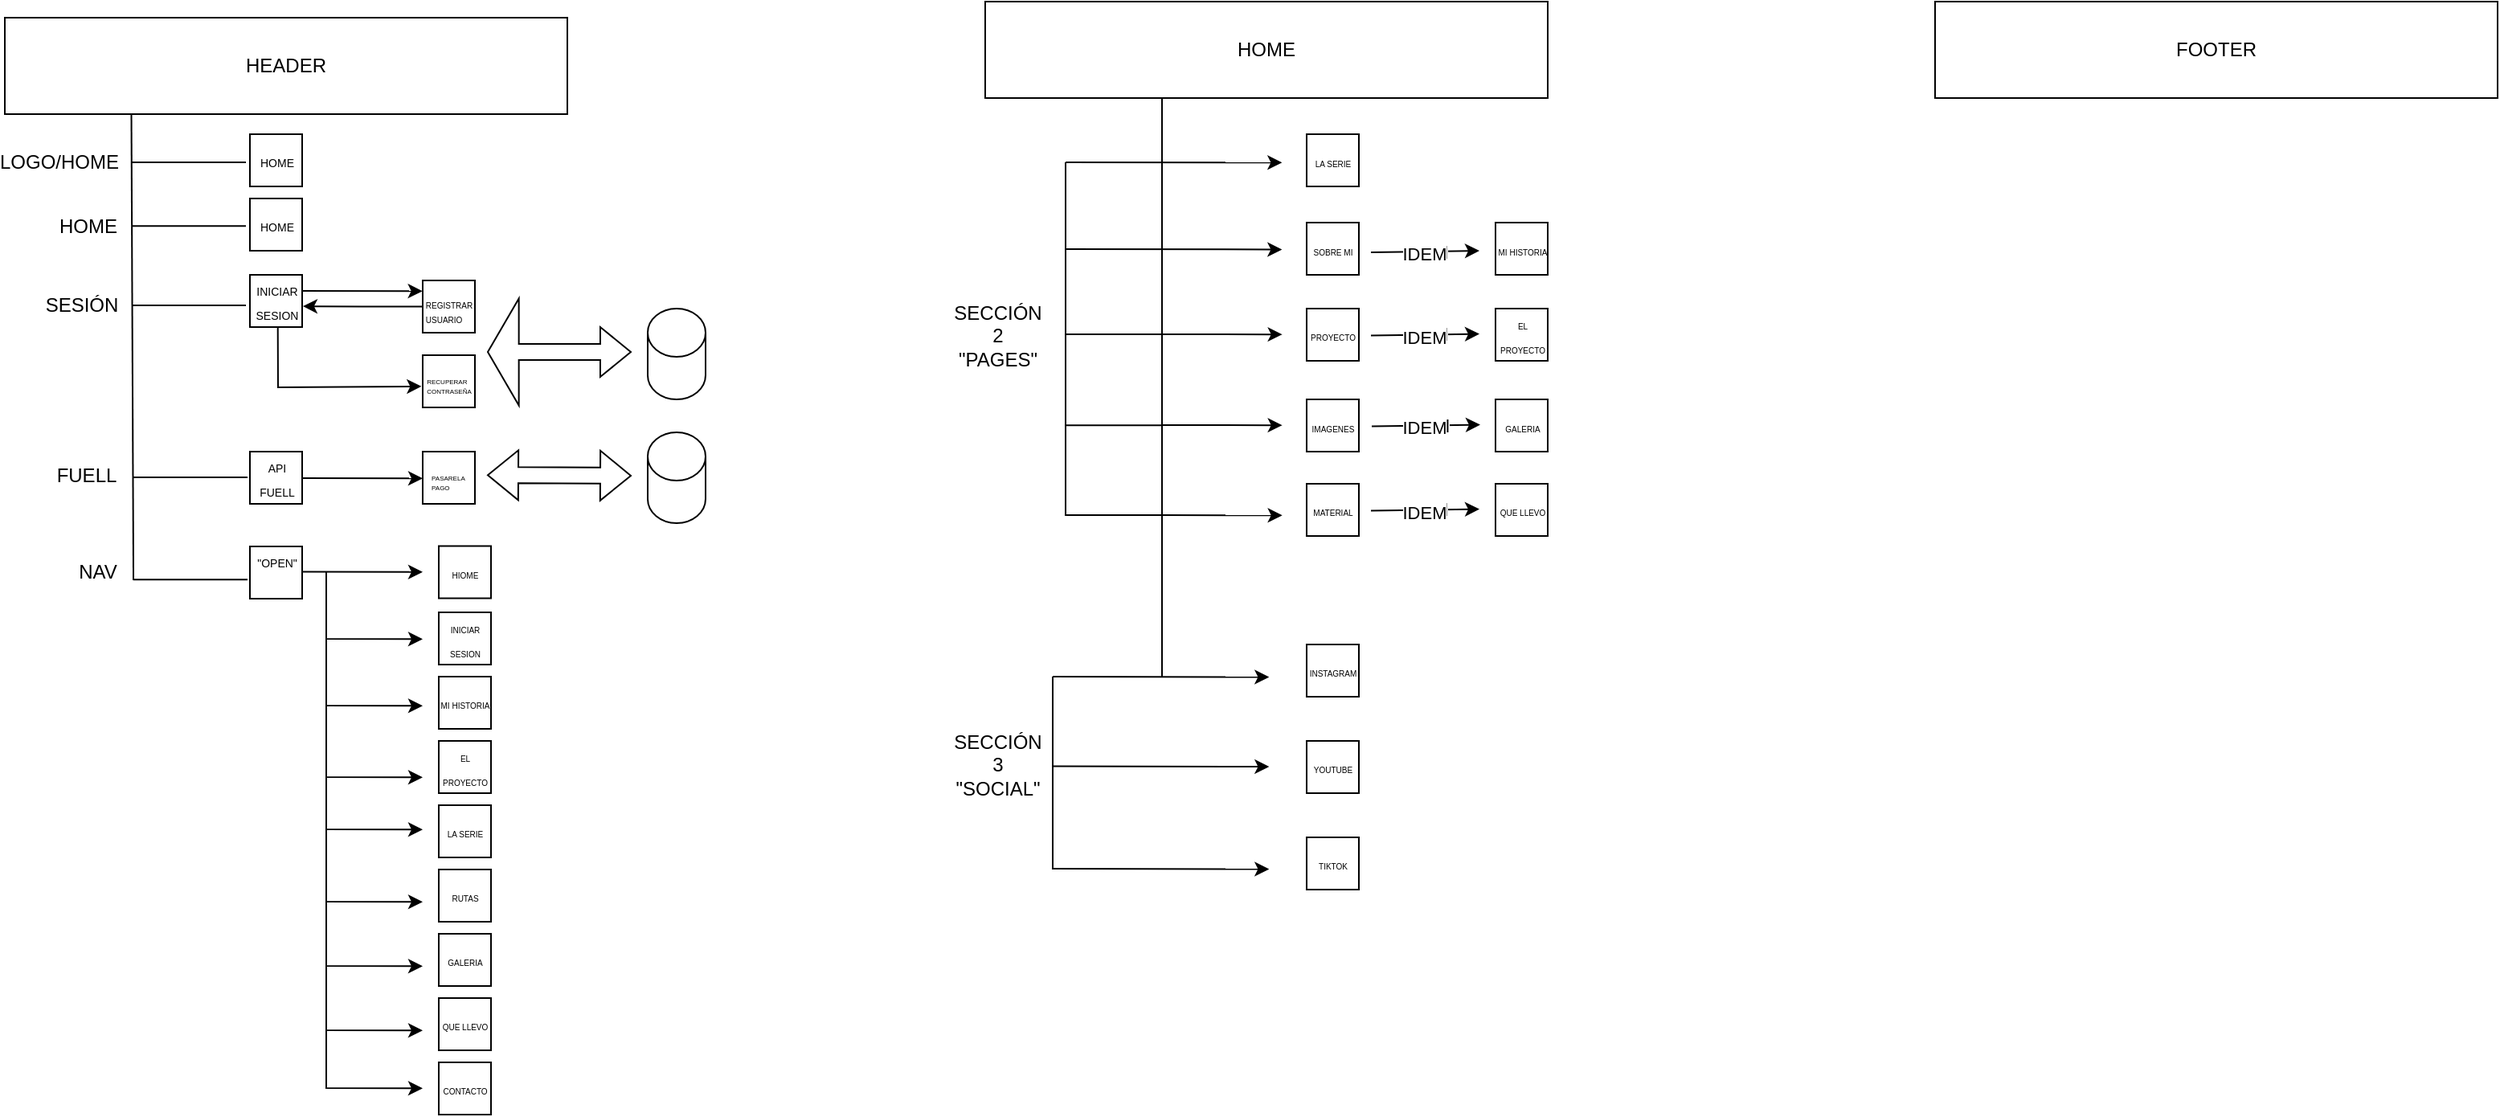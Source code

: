<mxfile version="22.1.3" type="github">
  <diagram name="Página-1" id="Q6UjCD8Ogbrj1XXTGMY5">
    <mxGraphModel dx="1710" dy="1092" grid="1" gridSize="10" guides="1" tooltips="1" connect="1" arrows="1" fold="1" page="1" pageScale="1" pageWidth="827" pageHeight="1169" math="0" shadow="0">
      <root>
        <mxCell id="0" />
        <mxCell id="1" parent="0" />
        <mxCell id="9y2J15ivf_s7y_aRdUUG-2" value="HOME" style="rounded=0;whiteSpace=wrap;html=1;rotation=0;" parent="1" vertex="1">
          <mxGeometry x="650" y="100" width="350" height="60" as="geometry" />
        </mxCell>
        <mxCell id="9y2J15ivf_s7y_aRdUUG-3" value="FOOTER&lt;br&gt;" style="rounded=0;whiteSpace=wrap;html=1;rotation=0;" parent="1" vertex="1">
          <mxGeometry x="1241" y="100" width="350" height="60" as="geometry" />
        </mxCell>
        <mxCell id="9y2J15ivf_s7y_aRdUUG-4" value="HEADER" style="rounded=0;whiteSpace=wrap;html=1;rotation=0;" parent="1" vertex="1">
          <mxGeometry x="40" y="110" width="350" height="60" as="geometry" />
        </mxCell>
        <mxCell id="9y2J15ivf_s7y_aRdUUG-5" value="" style="endArrow=none;html=1;rounded=0;entryX=0.225;entryY=0.982;entryDx=0;entryDy=0;entryPerimeter=0;exitX=0.867;exitY=0.667;exitDx=0;exitDy=0;exitPerimeter=0;" parent="1" edge="1" source="9y2J15ivf_s7y_aRdUUG-7">
          <mxGeometry width="50" height="50" relative="1" as="geometry">
            <mxPoint x="120" y="450" as="sourcePoint" />
            <mxPoint x="118.75" y="169.92" as="targetPoint" />
          </mxGeometry>
        </mxCell>
        <mxCell id="9y2J15ivf_s7y_aRdUUG-6" value="" style="endArrow=none;html=1;rounded=0;" parent="1" edge="1">
          <mxGeometry width="50" height="50" relative="1" as="geometry">
            <mxPoint x="119" y="200" as="sourcePoint" />
            <mxPoint x="190" y="200" as="targetPoint" />
          </mxGeometry>
        </mxCell>
        <mxCell id="9y2J15ivf_s7y_aRdUUG-7" value="NAV" style="text;html=1;strokeColor=none;fillColor=none;align=center;verticalAlign=middle;whiteSpace=wrap;rounded=0;" parent="1" vertex="1">
          <mxGeometry x="68" y="440" width="60" height="30" as="geometry" />
        </mxCell>
        <mxCell id="9y2J15ivf_s7y_aRdUUG-11" value="HOME" style="text;html=1;strokeColor=none;fillColor=none;align=center;verticalAlign=middle;whiteSpace=wrap;rounded=0;" parent="1" vertex="1">
          <mxGeometry x="62" y="225" width="60" height="30" as="geometry" />
        </mxCell>
        <mxCell id="9y2J15ivf_s7y_aRdUUG-13" value="FUELL" style="text;html=1;strokeColor=none;fillColor=none;align=center;verticalAlign=middle;whiteSpace=wrap;rounded=0;" parent="1" vertex="1">
          <mxGeometry x="61" y="380" width="60" height="30" as="geometry" />
        </mxCell>
        <mxCell id="9y2J15ivf_s7y_aRdUUG-14" value="SESIÓN" style="text;html=1;strokeColor=none;fillColor=none;align=center;verticalAlign=middle;whiteSpace=wrap;rounded=0;" parent="1" vertex="1">
          <mxGeometry x="58" y="273.5" width="60" height="30" as="geometry" />
        </mxCell>
        <mxCell id="9y2J15ivf_s7y_aRdUUG-15" value="LOGO/HOME" style="text;html=1;strokeColor=none;fillColor=none;align=center;verticalAlign=middle;whiteSpace=wrap;rounded=0;" parent="1" vertex="1">
          <mxGeometry x="44" y="185" width="60" height="30" as="geometry" />
        </mxCell>
        <mxCell id="9y2J15ivf_s7y_aRdUUG-16" value="&lt;font style=&quot;font-size: 7px;&quot;&gt;HOME&lt;/font&gt;" style="whiteSpace=wrap;html=1;aspect=fixed;align=center;" parent="1" vertex="1">
          <mxGeometry x="192.5" y="182.5" width="32.5" height="32.5" as="geometry" />
        </mxCell>
        <mxCell id="9y2J15ivf_s7y_aRdUUG-17" value="" style="endArrow=none;html=1;rounded=0;" parent="1" edge="1">
          <mxGeometry width="50" height="50" relative="1" as="geometry">
            <mxPoint x="119" y="239.66" as="sourcePoint" />
            <mxPoint x="190" y="239.66" as="targetPoint" />
          </mxGeometry>
        </mxCell>
        <mxCell id="9y2J15ivf_s7y_aRdUUG-18" value="&lt;font style=&quot;font-size: 7px;&quot;&gt;HOME&lt;/font&gt;" style="whiteSpace=wrap;html=1;aspect=fixed;align=center;" parent="1" vertex="1">
          <mxGeometry x="192.5" y="222.5" width="32.5" height="32.5" as="geometry" />
        </mxCell>
        <mxCell id="9y2J15ivf_s7y_aRdUUG-19" value="" style="endArrow=none;html=1;rounded=0;" parent="1" edge="1">
          <mxGeometry width="50" height="50" relative="1" as="geometry">
            <mxPoint x="119" y="289" as="sourcePoint" />
            <mxPoint x="190" y="289" as="targetPoint" />
          </mxGeometry>
        </mxCell>
        <mxCell id="9y2J15ivf_s7y_aRdUUG-20" value="&lt;font style=&quot;font-size: 7px;&quot;&gt;INICIAR&lt;br&gt;SESION&lt;br&gt;&lt;/font&gt;" style="whiteSpace=wrap;html=1;aspect=fixed;align=center;" parent="1" vertex="1">
          <mxGeometry x="192.5" y="270" width="32.5" height="32.5" as="geometry" />
        </mxCell>
        <mxCell id="9y2J15ivf_s7y_aRdUUG-28" value="" style="edgeStyle=orthogonalEdgeStyle;rounded=0;orthogonalLoop=1;jettySize=auto;html=1;entryX=1.014;entryY=0.601;entryDx=0;entryDy=0;entryPerimeter=0;" parent="1" source="9y2J15ivf_s7y_aRdUUG-22" target="9y2J15ivf_s7y_aRdUUG-20" edge="1">
          <mxGeometry relative="1" as="geometry">
            <mxPoint x="230" y="290" as="targetPoint" />
          </mxGeometry>
        </mxCell>
        <mxCell id="9y2J15ivf_s7y_aRdUUG-22" value="&lt;div style=&quot;text-align: left;&quot;&gt;&lt;span style=&quot;font-size: 5px; background-color: initial;&quot;&gt;REGISTRAR&lt;/span&gt;&lt;/div&gt;&lt;font style=&quot;font-size: 5px;&quot;&gt;&lt;div style=&quot;text-align: left;&quot;&gt;&lt;span style=&quot;background-color: initial;&quot;&gt;USUARIO&lt;/span&gt;&lt;/div&gt;&lt;/font&gt;" style="whiteSpace=wrap;html=1;aspect=fixed;align=center;" parent="1" vertex="1">
          <mxGeometry x="300" y="273.5" width="32.5" height="32.5" as="geometry" />
        </mxCell>
        <mxCell id="9y2J15ivf_s7y_aRdUUG-24" value="&lt;div style=&quot;text-align: left;&quot;&gt;&lt;span style=&quot;font-size: 4px; background-color: initial;&quot;&gt;RECUPERAR&lt;/span&gt;&lt;/div&gt;&lt;font style=&quot;font-size: 4px;&quot;&gt;&lt;div style=&quot;text-align: left;&quot;&gt;&lt;span style=&quot;background-color: initial;&quot;&gt;CONTRASEÑA&lt;/span&gt;&lt;/div&gt;&lt;/font&gt;" style="whiteSpace=wrap;html=1;aspect=fixed;align=center;" parent="1" vertex="1">
          <mxGeometry x="300" y="320" width="32.5" height="32.5" as="geometry" />
        </mxCell>
        <mxCell id="9y2J15ivf_s7y_aRdUUG-27" value="" style="endArrow=classic;html=1;rounded=0;exitX=1.005;exitY=0.567;exitDx=0;exitDy=0;exitPerimeter=0;" parent="1" edge="1">
          <mxGeometry width="50" height="50" relative="1" as="geometry">
            <mxPoint x="225.002" y="279.998" as="sourcePoint" />
            <mxPoint x="299.84" y="280.12" as="targetPoint" />
          </mxGeometry>
        </mxCell>
        <mxCell id="9y2J15ivf_s7y_aRdUUG-29" value="" style="endArrow=classic;html=1;rounded=0;entryX=-0.025;entryY=0.598;entryDx=0;entryDy=0;entryPerimeter=0;exitX=0.534;exitY=0.99;exitDx=0;exitDy=0;exitPerimeter=0;" parent="1" source="9y2J15ivf_s7y_aRdUUG-20" target="9y2J15ivf_s7y_aRdUUG-24" edge="1">
          <mxGeometry width="50" height="50" relative="1" as="geometry">
            <mxPoint x="225.002" y="336.168" as="sourcePoint" />
            <mxPoint x="299.84" y="336.29" as="targetPoint" />
            <Array as="points">
              <mxPoint x="210" y="340" />
            </Array>
          </mxGeometry>
        </mxCell>
        <mxCell id="9y2J15ivf_s7y_aRdUUG-31" value="&lt;font style=&quot;font-size: 7px;&quot;&gt;API&lt;br&gt;FUELL&lt;br&gt;&lt;/font&gt;" style="whiteSpace=wrap;html=1;aspect=fixed;align=center;" parent="1" vertex="1">
          <mxGeometry x="192.5" y="380" width="32.5" height="32.5" as="geometry" />
        </mxCell>
        <mxCell id="9y2J15ivf_s7y_aRdUUG-32" value="" style="endArrow=none;html=1;rounded=0;" parent="1" edge="1">
          <mxGeometry width="50" height="50" relative="1" as="geometry">
            <mxPoint x="120" y="395.94" as="sourcePoint" />
            <mxPoint x="191" y="395.94" as="targetPoint" />
          </mxGeometry>
        </mxCell>
        <mxCell id="9y2J15ivf_s7y_aRdUUG-33" value="" style="endArrow=classic;html=1;rounded=0;exitX=1.005;exitY=0.567;exitDx=0;exitDy=0;exitPerimeter=0;" parent="1" edge="1">
          <mxGeometry width="50" height="50" relative="1" as="geometry">
            <mxPoint x="225.162" y="396.498" as="sourcePoint" />
            <mxPoint x="300" y="396.62" as="targetPoint" />
          </mxGeometry>
        </mxCell>
        <mxCell id="9y2J15ivf_s7y_aRdUUG-34" value="&lt;div style=&quot;text-align: left;&quot;&gt;&lt;span style=&quot;font-size: 4px; background-color: initial;&quot;&gt;PASARELA&amp;nbsp;&lt;/span&gt;&lt;/div&gt;&lt;font style=&quot;font-size: 4px;&quot;&gt;&lt;div style=&quot;text-align: left;&quot;&gt;&lt;span style=&quot;background-color: initial;&quot;&gt;PAGO&lt;/span&gt;&lt;/div&gt;&lt;/font&gt;" style="whiteSpace=wrap;html=1;aspect=fixed;align=center;" parent="1" vertex="1">
          <mxGeometry x="300" y="380" width="32.5" height="32.5" as="geometry" />
        </mxCell>
        <mxCell id="9y2J15ivf_s7y_aRdUUG-35" value="" style="endArrow=none;html=1;rounded=0;" parent="1" edge="1">
          <mxGeometry width="50" height="50" relative="1" as="geometry">
            <mxPoint x="120" y="459.62" as="sourcePoint" />
            <mxPoint x="191" y="459.62" as="targetPoint" />
          </mxGeometry>
        </mxCell>
        <mxCell id="9y2J15ivf_s7y_aRdUUG-36" value="&lt;font style=&quot;font-size: 7px;&quot;&gt;&quot;OPEN&quot;&lt;br&gt;&lt;br&gt;&lt;/font&gt;" style="whiteSpace=wrap;html=1;aspect=fixed;align=center;" parent="1" vertex="1">
          <mxGeometry x="192.5" y="439" width="32.5" height="32.5" as="geometry" />
        </mxCell>
        <mxCell id="9y2J15ivf_s7y_aRdUUG-37" value="" style="endArrow=classic;html=1;rounded=0;exitX=1.005;exitY=0.567;exitDx=0;exitDy=0;exitPerimeter=0;" parent="1" edge="1">
          <mxGeometry width="50" height="50" relative="1" as="geometry">
            <mxPoint x="225.162" y="454.788" as="sourcePoint" />
            <mxPoint x="300" y="454.91" as="targetPoint" />
          </mxGeometry>
        </mxCell>
        <mxCell id="9y2J15ivf_s7y_aRdUUG-38" value="" style="endArrow=classic;html=1;rounded=0;" parent="1" edge="1">
          <mxGeometry width="50" height="50" relative="1" as="geometry">
            <mxPoint x="240" y="455" as="sourcePoint" />
            <mxPoint x="300" y="496.62" as="targetPoint" />
            <Array as="points">
              <mxPoint x="240" y="496.5" />
            </Array>
          </mxGeometry>
        </mxCell>
        <mxCell id="9y2J15ivf_s7y_aRdUUG-39" value="" style="endArrow=classic;html=1;rounded=0;" parent="1" edge="1">
          <mxGeometry width="50" height="50" relative="1" as="geometry">
            <mxPoint x="240" y="552.5" as="sourcePoint" />
            <mxPoint x="300" y="582.62" as="targetPoint" />
            <Array as="points">
              <mxPoint x="240" y="582.5" />
            </Array>
          </mxGeometry>
        </mxCell>
        <mxCell id="9y2J15ivf_s7y_aRdUUG-40" value="" style="endArrow=classic;html=1;rounded=0;" parent="1" edge="1">
          <mxGeometry width="50" height="50" relative="1" as="geometry">
            <mxPoint x="240" y="585" as="sourcePoint" />
            <mxPoint x="300" y="615.12" as="targetPoint" />
            <Array as="points">
              <mxPoint x="240" y="615" />
            </Array>
          </mxGeometry>
        </mxCell>
        <mxCell id="9y2J15ivf_s7y_aRdUUG-41" value="" style="endArrow=classic;html=1;rounded=0;" parent="1" edge="1">
          <mxGeometry width="50" height="50" relative="1" as="geometry">
            <mxPoint x="240" y="630" as="sourcePoint" />
            <mxPoint x="300" y="660.12" as="targetPoint" />
            <Array as="points">
              <mxPoint x="240" y="660" />
            </Array>
          </mxGeometry>
        </mxCell>
        <mxCell id="9y2J15ivf_s7y_aRdUUG-42" value="" style="endArrow=classic;html=1;rounded=0;" parent="1" edge="1">
          <mxGeometry width="50" height="50" relative="1" as="geometry">
            <mxPoint x="240" y="470" as="sourcePoint" />
            <mxPoint x="300" y="538.12" as="targetPoint" />
            <Array as="points">
              <mxPoint x="240" y="538" />
            </Array>
          </mxGeometry>
        </mxCell>
        <mxCell id="kgXsLkmQywL4M7RVmzUK-1" value="" style="shape=cylinder3;whiteSpace=wrap;html=1;boundedLbl=1;backgroundOutline=1;size=15;" vertex="1" parent="1">
          <mxGeometry x="440" y="291" width="36" height="56.5" as="geometry" />
        </mxCell>
        <mxCell id="kgXsLkmQywL4M7RVmzUK-2" value="" style="shape=flexArrow;endArrow=classic;startArrow=classic;html=1;rounded=0;startWidth=55.484;startSize=6.11;" edge="1" parent="1">
          <mxGeometry width="100" height="100" relative="1" as="geometry">
            <mxPoint x="340" y="318" as="sourcePoint" />
            <mxPoint x="430" y="318" as="targetPoint" />
          </mxGeometry>
        </mxCell>
        <mxCell id="kgXsLkmQywL4M7RVmzUK-3" value="" style="shape=cylinder3;whiteSpace=wrap;html=1;boundedLbl=1;backgroundOutline=1;size=15;" vertex="1" parent="1">
          <mxGeometry x="440" y="368" width="36" height="56.5" as="geometry" />
        </mxCell>
        <mxCell id="kgXsLkmQywL4M7RVmzUK-4" value="" style="shape=flexArrow;endArrow=classic;startArrow=classic;html=1;rounded=0;" edge="1" parent="1">
          <mxGeometry width="100" height="100" relative="1" as="geometry">
            <mxPoint x="340" y="394.58" as="sourcePoint" />
            <mxPoint x="430" y="395" as="targetPoint" />
          </mxGeometry>
        </mxCell>
        <mxCell id="kgXsLkmQywL4M7RVmzUK-5" value="&lt;div style=&quot;text-align: left;&quot;&gt;&lt;span style=&quot;font-size: 5px;&quot;&gt;HIOME&lt;/span&gt;&lt;/div&gt;" style="whiteSpace=wrap;html=1;aspect=fixed;align=center;" vertex="1" parent="1">
          <mxGeometry x="310" y="438.75" width="32.5" height="32.5" as="geometry" />
        </mxCell>
        <mxCell id="kgXsLkmQywL4M7RVmzUK-10" value="&lt;div style=&quot;&quot;&gt;&lt;span style=&quot;font-size: 5px;&quot;&gt;INICIAR&lt;/span&gt;&lt;/div&gt;&lt;div style=&quot;&quot;&gt;&lt;span style=&quot;font-size: 5px;&quot;&gt;SESION&lt;/span&gt;&lt;/div&gt;" style="whiteSpace=wrap;html=1;aspect=fixed;align=center;" vertex="1" parent="1">
          <mxGeometry x="310" y="480" width="32.5" height="32.5" as="geometry" />
        </mxCell>
        <mxCell id="kgXsLkmQywL4M7RVmzUK-11" value="&lt;div style=&quot;&quot;&gt;&lt;span style=&quot;font-size: 5px;&quot;&gt;MI HISTORIA&lt;/span&gt;&lt;/div&gt;" style="whiteSpace=wrap;html=1;aspect=fixed;align=center;" vertex="1" parent="1">
          <mxGeometry x="310" y="520" width="32.5" height="32.5" as="geometry" />
        </mxCell>
        <mxCell id="kgXsLkmQywL4M7RVmzUK-12" value="&lt;div style=&quot;&quot;&gt;&lt;span style=&quot;font-size: 5px;&quot;&gt;EL PROYECTO&lt;/span&gt;&lt;/div&gt;" style="whiteSpace=wrap;html=1;aspect=fixed;align=center;" vertex="1" parent="1">
          <mxGeometry x="310" y="560" width="32.5" height="32.5" as="geometry" />
        </mxCell>
        <mxCell id="kgXsLkmQywL4M7RVmzUK-13" value="&lt;div style=&quot;&quot;&gt;&lt;span style=&quot;font-size: 5px;&quot;&gt;LA SERIE&lt;/span&gt;&lt;/div&gt;" style="whiteSpace=wrap;html=1;aspect=fixed;align=center;" vertex="1" parent="1">
          <mxGeometry x="310" y="600" width="32.5" height="32.5" as="geometry" />
        </mxCell>
        <mxCell id="kgXsLkmQywL4M7RVmzUK-14" value="&lt;div style=&quot;&quot;&gt;&lt;span style=&quot;font-size: 5px;&quot;&gt;RUTAS&lt;/span&gt;&lt;/div&gt;" style="whiteSpace=wrap;html=1;aspect=fixed;align=center;" vertex="1" parent="1">
          <mxGeometry x="310" y="640" width="32.5" height="32.5" as="geometry" />
        </mxCell>
        <mxCell id="kgXsLkmQywL4M7RVmzUK-15" value="&lt;div style=&quot;&quot;&gt;&lt;span style=&quot;font-size: 5px;&quot;&gt;GALERIA&lt;/span&gt;&lt;/div&gt;" style="whiteSpace=wrap;html=1;aspect=fixed;align=center;" vertex="1" parent="1">
          <mxGeometry x="310" y="680" width="32.5" height="32.5" as="geometry" />
        </mxCell>
        <mxCell id="kgXsLkmQywL4M7RVmzUK-16" value="&lt;div style=&quot;&quot;&gt;&lt;span style=&quot;font-size: 5px;&quot;&gt;QUE LLEVO&lt;/span&gt;&lt;/div&gt;" style="whiteSpace=wrap;html=1;aspect=fixed;align=center;" vertex="1" parent="1">
          <mxGeometry x="310" y="720" width="32.5" height="32.5" as="geometry" />
        </mxCell>
        <mxCell id="kgXsLkmQywL4M7RVmzUK-17" value="&lt;div style=&quot;&quot;&gt;&lt;span style=&quot;font-size: 5px;&quot;&gt;CONTACTO&lt;/span&gt;&lt;/div&gt;" style="whiteSpace=wrap;html=1;aspect=fixed;align=center;" vertex="1" parent="1">
          <mxGeometry x="310" y="760" width="32.5" height="32.5" as="geometry" />
        </mxCell>
        <mxCell id="kgXsLkmQywL4M7RVmzUK-18" value="" style="endArrow=classic;html=1;rounded=0;" edge="1" parent="1">
          <mxGeometry width="50" height="50" relative="1" as="geometry">
            <mxPoint x="240" y="670" as="sourcePoint" />
            <mxPoint x="300" y="700.12" as="targetPoint" />
            <Array as="points">
              <mxPoint x="240" y="700" />
            </Array>
          </mxGeometry>
        </mxCell>
        <mxCell id="kgXsLkmQywL4M7RVmzUK-19" value="" style="endArrow=classic;html=1;rounded=0;" edge="1" parent="1">
          <mxGeometry width="50" height="50" relative="1" as="geometry">
            <mxPoint x="240" y="710" as="sourcePoint" />
            <mxPoint x="300" y="740.12" as="targetPoint" />
            <Array as="points">
              <mxPoint x="240" y="740" />
            </Array>
          </mxGeometry>
        </mxCell>
        <mxCell id="kgXsLkmQywL4M7RVmzUK-20" value="" style="endArrow=classic;html=1;rounded=0;" edge="1" parent="1">
          <mxGeometry width="50" height="50" relative="1" as="geometry">
            <mxPoint x="240" y="490" as="sourcePoint" />
            <mxPoint x="300" y="776.12" as="targetPoint" />
            <Array as="points">
              <mxPoint x="240" y="776" />
            </Array>
          </mxGeometry>
        </mxCell>
        <mxCell id="kgXsLkmQywL4M7RVmzUK-21" value="" style="endArrow=none;html=1;rounded=0;entryX=0.225;entryY=0.982;entryDx=0;entryDy=0;entryPerimeter=0;" edge="1" parent="1">
          <mxGeometry width="50" height="50" relative="1" as="geometry">
            <mxPoint x="760" y="520" as="sourcePoint" />
            <mxPoint x="760" y="160" as="targetPoint" />
          </mxGeometry>
        </mxCell>
        <mxCell id="kgXsLkmQywL4M7RVmzUK-25" value="&lt;div style=&quot;&quot;&gt;&lt;span style=&quot;font-size: 5px;&quot;&gt;LA SERIE&lt;/span&gt;&lt;/div&gt;" style="whiteSpace=wrap;html=1;aspect=fixed;align=center;" vertex="1" parent="1">
          <mxGeometry x="850" y="182.5" width="32.5" height="32.5" as="geometry" />
        </mxCell>
        <mxCell id="kgXsLkmQywL4M7RVmzUK-26" value="&lt;div style=&quot;&quot;&gt;&lt;span style=&quot;font-size: 5px;&quot;&gt;MI HISTORIA&lt;/span&gt;&lt;/div&gt;" style="whiteSpace=wrap;html=1;aspect=fixed;align=center;" vertex="1" parent="1">
          <mxGeometry x="967.5" y="237.5" width="32.5" height="32.5" as="geometry" />
        </mxCell>
        <mxCell id="kgXsLkmQywL4M7RVmzUK-27" value="&lt;div style=&quot;&quot;&gt;&lt;span style=&quot;font-size: 5px;&quot;&gt;PROYECTO&lt;/span&gt;&lt;/div&gt;" style="whiteSpace=wrap;html=1;aspect=fixed;align=center;" vertex="1" parent="1">
          <mxGeometry x="850" y="291" width="32.5" height="32.5" as="geometry" />
        </mxCell>
        <mxCell id="kgXsLkmQywL4M7RVmzUK-28" value="&lt;div style=&quot;&quot;&gt;&lt;span style=&quot;font-size: 5px;&quot;&gt;IMAGENES&lt;/span&gt;&lt;/div&gt;" style="whiteSpace=wrap;html=1;aspect=fixed;align=center;" vertex="1" parent="1">
          <mxGeometry x="850" y="347.5" width="32.5" height="32.5" as="geometry" />
        </mxCell>
        <mxCell id="kgXsLkmQywL4M7RVmzUK-29" value="&lt;div style=&quot;&quot;&gt;&lt;span style=&quot;font-size: 5px;&quot;&gt;INSTAGRAM&lt;/span&gt;&lt;/div&gt;" style="whiteSpace=wrap;html=1;aspect=fixed;align=center;" vertex="1" parent="1">
          <mxGeometry x="850" y="500" width="32.5" height="32.5" as="geometry" />
        </mxCell>
        <mxCell id="kgXsLkmQywL4M7RVmzUK-30" value="&lt;div style=&quot;&quot;&gt;&lt;span style=&quot;font-size: 5px;&quot;&gt;MATERIAL&lt;/span&gt;&lt;/div&gt;" style="whiteSpace=wrap;html=1;aspect=fixed;align=center;" vertex="1" parent="1">
          <mxGeometry x="850" y="400" width="32.5" height="32.5" as="geometry" />
        </mxCell>
        <mxCell id="kgXsLkmQywL4M7RVmzUK-31" value="" style="endArrow=classic;html=1;rounded=0;" edge="1" parent="1">
          <mxGeometry width="50" height="50" relative="1" as="geometry">
            <mxPoint x="700" y="200" as="sourcePoint" />
            <mxPoint x="834.67" y="200.12" as="targetPoint" />
          </mxGeometry>
        </mxCell>
        <mxCell id="kgXsLkmQywL4M7RVmzUK-32" value="" style="endArrow=classic;html=1;rounded=0;" edge="1" parent="1">
          <mxGeometry width="50" height="50" relative="1" as="geometry">
            <mxPoint x="700" y="254" as="sourcePoint" />
            <mxPoint x="834.67" y="254.25" as="targetPoint" />
          </mxGeometry>
        </mxCell>
        <mxCell id="kgXsLkmQywL4M7RVmzUK-38" value="&lt;div style=&quot;&quot;&gt;&lt;span style=&quot;font-size: 5px;&quot;&gt;EL PROYECTO&lt;/span&gt;&lt;/div&gt;" style="whiteSpace=wrap;html=1;aspect=fixed;align=center;" vertex="1" parent="1">
          <mxGeometry x="967.5" y="291" width="32.5" height="32.5" as="geometry" />
        </mxCell>
        <mxCell id="kgXsLkmQywL4M7RVmzUK-39" value="&lt;div style=&quot;&quot;&gt;&lt;span style=&quot;font-size: 5px;&quot;&gt;SOBRE MI&lt;/span&gt;&lt;/div&gt;" style="whiteSpace=wrap;html=1;aspect=fixed;align=center;" vertex="1" parent="1">
          <mxGeometry x="850" y="237.5" width="32.5" height="32.5" as="geometry" />
        </mxCell>
        <mxCell id="kgXsLkmQywL4M7RVmzUK-40" value="&lt;div style=&quot;&quot;&gt;&lt;span style=&quot;font-size: 5px;&quot;&gt;GALERIA&lt;/span&gt;&lt;/div&gt;" style="whiteSpace=wrap;html=1;aspect=fixed;align=center;" vertex="1" parent="1">
          <mxGeometry x="967.5" y="347.5" width="32.5" height="32.5" as="geometry" />
        </mxCell>
        <mxCell id="kgXsLkmQywL4M7RVmzUK-41" value="&lt;div style=&quot;&quot;&gt;&lt;span style=&quot;font-size: 5px;&quot;&gt;QUE LLEVO&lt;/span&gt;&lt;/div&gt;" style="whiteSpace=wrap;html=1;aspect=fixed;align=center;" vertex="1" parent="1">
          <mxGeometry x="967.5" y="400" width="32.5" height="32.5" as="geometry" />
        </mxCell>
        <mxCell id="kgXsLkmQywL4M7RVmzUK-42" value="" style="endArrow=classic;html=1;rounded=0;exitX=1.005;exitY=0.567;exitDx=0;exitDy=0;exitPerimeter=0;" edge="1" parent="1">
          <mxGeometry width="50" height="50" relative="1" as="geometry">
            <mxPoint x="760.002" y="306.957" as="sourcePoint" />
            <mxPoint x="834.84" y="307.08" as="targetPoint" />
          </mxGeometry>
        </mxCell>
        <mxCell id="kgXsLkmQywL4M7RVmzUK-43" value="" style="endArrow=classic;html=1;rounded=0;exitX=1.005;exitY=0.567;exitDx=0;exitDy=0;exitPerimeter=0;" edge="1" parent="1">
          <mxGeometry width="50" height="50" relative="1" as="geometry">
            <mxPoint x="760.002" y="363.457" as="sourcePoint" />
            <mxPoint x="834.84" y="363.58" as="targetPoint" />
          </mxGeometry>
        </mxCell>
        <mxCell id="kgXsLkmQywL4M7RVmzUK-44" value="" style="endArrow=classic;html=1;rounded=0;exitX=1.005;exitY=0.567;exitDx=0;exitDy=0;exitPerimeter=0;" edge="1" parent="1">
          <mxGeometry width="50" height="50" relative="1" as="geometry">
            <mxPoint x="760.002" y="419.498" as="sourcePoint" />
            <mxPoint x="834.84" y="419.62" as="targetPoint" />
          </mxGeometry>
        </mxCell>
        <mxCell id="kgXsLkmQywL4M7RVmzUK-45" value="" style="endArrow=classic;html=1;rounded=0;" edge="1" parent="1">
          <mxGeometry relative="1" as="geometry">
            <mxPoint x="890.5" y="364.24" as="sourcePoint" />
            <mxPoint x="958" y="363.26" as="targetPoint" />
          </mxGeometry>
        </mxCell>
        <mxCell id="kgXsLkmQywL4M7RVmzUK-46" value="Label" style="edgeLabel;resizable=0;html=1;align=center;verticalAlign=middle;" connectable="0" vertex="1" parent="kgXsLkmQywL4M7RVmzUK-45">
          <mxGeometry relative="1" as="geometry" />
        </mxCell>
        <mxCell id="kgXsLkmQywL4M7RVmzUK-47" value="IDEM" style="edgeLabel;html=1;align=center;verticalAlign=middle;resizable=0;points=[];" vertex="1" connectable="0" parent="kgXsLkmQywL4M7RVmzUK-45">
          <mxGeometry x="-0.033" y="-1" relative="1" as="geometry">
            <mxPoint as="offset" />
          </mxGeometry>
        </mxCell>
        <mxCell id="kgXsLkmQywL4M7RVmzUK-49" value="" style="endArrow=classic;html=1;rounded=0;" edge="1" parent="1">
          <mxGeometry relative="1" as="geometry">
            <mxPoint x="890" y="416.74" as="sourcePoint" />
            <mxPoint x="957.5" y="415.76" as="targetPoint" />
          </mxGeometry>
        </mxCell>
        <mxCell id="kgXsLkmQywL4M7RVmzUK-50" value="Label" style="edgeLabel;resizable=0;html=1;align=center;verticalAlign=middle;" connectable="0" vertex="1" parent="kgXsLkmQywL4M7RVmzUK-49">
          <mxGeometry relative="1" as="geometry" />
        </mxCell>
        <mxCell id="kgXsLkmQywL4M7RVmzUK-51" value="IDEM" style="edgeLabel;html=1;align=center;verticalAlign=middle;resizable=0;points=[];" vertex="1" connectable="0" parent="kgXsLkmQywL4M7RVmzUK-49">
          <mxGeometry x="-0.033" y="-1" relative="1" as="geometry">
            <mxPoint as="offset" />
          </mxGeometry>
        </mxCell>
        <mxCell id="kgXsLkmQywL4M7RVmzUK-52" value="" style="endArrow=classic;html=1;rounded=0;" edge="1" parent="1">
          <mxGeometry relative="1" as="geometry">
            <mxPoint x="890" y="307.74" as="sourcePoint" />
            <mxPoint x="957.5" y="306.76" as="targetPoint" />
          </mxGeometry>
        </mxCell>
        <mxCell id="kgXsLkmQywL4M7RVmzUK-53" value="Label" style="edgeLabel;resizable=0;html=1;align=center;verticalAlign=middle;" connectable="0" vertex="1" parent="kgXsLkmQywL4M7RVmzUK-52">
          <mxGeometry relative="1" as="geometry" />
        </mxCell>
        <mxCell id="kgXsLkmQywL4M7RVmzUK-54" value="IDEM" style="edgeLabel;html=1;align=center;verticalAlign=middle;resizable=0;points=[];" vertex="1" connectable="0" parent="kgXsLkmQywL4M7RVmzUK-52">
          <mxGeometry x="-0.033" y="-1" relative="1" as="geometry">
            <mxPoint as="offset" />
          </mxGeometry>
        </mxCell>
        <mxCell id="kgXsLkmQywL4M7RVmzUK-55" value="" style="endArrow=classic;html=1;rounded=0;" edge="1" parent="1">
          <mxGeometry relative="1" as="geometry">
            <mxPoint x="890" y="255.98" as="sourcePoint" />
            <mxPoint x="957.5" y="255" as="targetPoint" />
          </mxGeometry>
        </mxCell>
        <mxCell id="kgXsLkmQywL4M7RVmzUK-56" value="Label" style="edgeLabel;resizable=0;html=1;align=center;verticalAlign=middle;" connectable="0" vertex="1" parent="kgXsLkmQywL4M7RVmzUK-55">
          <mxGeometry relative="1" as="geometry" />
        </mxCell>
        <mxCell id="kgXsLkmQywL4M7RVmzUK-57" value="IDEM" style="edgeLabel;html=1;align=center;verticalAlign=middle;resizable=0;points=[];" vertex="1" connectable="0" parent="kgXsLkmQywL4M7RVmzUK-55">
          <mxGeometry x="-0.033" y="-1" relative="1" as="geometry">
            <mxPoint as="offset" />
          </mxGeometry>
        </mxCell>
        <mxCell id="kgXsLkmQywL4M7RVmzUK-58" value="" style="endArrow=none;html=1;rounded=0;" edge="1" parent="1">
          <mxGeometry width="50" height="50" relative="1" as="geometry">
            <mxPoint x="700" y="307" as="sourcePoint" />
            <mxPoint x="760" y="307" as="targetPoint" />
          </mxGeometry>
        </mxCell>
        <mxCell id="kgXsLkmQywL4M7RVmzUK-59" value="" style="endArrow=none;html=1;rounded=0;" edge="1" parent="1">
          <mxGeometry width="50" height="50" relative="1" as="geometry">
            <mxPoint x="700" y="363.62" as="sourcePoint" />
            <mxPoint x="760" y="363.62" as="targetPoint" />
          </mxGeometry>
        </mxCell>
        <mxCell id="kgXsLkmQywL4M7RVmzUK-60" value="" style="endArrow=none;html=1;rounded=0;" edge="1" parent="1">
          <mxGeometry width="50" height="50" relative="1" as="geometry">
            <mxPoint x="700" y="419.5" as="sourcePoint" />
            <mxPoint x="760" y="419.5" as="targetPoint" />
          </mxGeometry>
        </mxCell>
        <mxCell id="kgXsLkmQywL4M7RVmzUK-63" value="" style="endArrow=none;html=1;rounded=0;" edge="1" parent="1">
          <mxGeometry width="50" height="50" relative="1" as="geometry">
            <mxPoint x="700" y="420" as="sourcePoint" />
            <mxPoint x="700" y="200" as="targetPoint" />
          </mxGeometry>
        </mxCell>
        <mxCell id="kgXsLkmQywL4M7RVmzUK-64" value="SECCIÓN&lt;br&gt;2&lt;br&gt;&quot;PAGES&quot;" style="text;html=1;strokeColor=none;fillColor=none;align=center;verticalAlign=middle;whiteSpace=wrap;rounded=0;" vertex="1" parent="1">
          <mxGeometry x="628" y="293" width="60" height="30" as="geometry" />
        </mxCell>
        <mxCell id="kgXsLkmQywL4M7RVmzUK-65" value="SECCIÓN&lt;br&gt;3&lt;br&gt;&quot;SOCIAL&quot;" style="text;html=1;strokeColor=none;fillColor=none;align=center;verticalAlign=middle;whiteSpace=wrap;rounded=0;" vertex="1" parent="1">
          <mxGeometry x="628" y="560" width="60" height="30" as="geometry" />
        </mxCell>
        <mxCell id="kgXsLkmQywL4M7RVmzUK-66" value="" style="endArrow=classic;html=1;rounded=0;" edge="1" parent="1">
          <mxGeometry width="50" height="50" relative="1" as="geometry">
            <mxPoint x="692" y="520" as="sourcePoint" />
            <mxPoint x="826.67" y="520.25" as="targetPoint" />
          </mxGeometry>
        </mxCell>
        <mxCell id="kgXsLkmQywL4M7RVmzUK-67" value="" style="endArrow=classic;html=1;rounded=0;" edge="1" parent="1">
          <mxGeometry width="50" height="50" relative="1" as="geometry">
            <mxPoint x="692" y="575.8" as="sourcePoint" />
            <mxPoint x="826.67" y="576.05" as="targetPoint" />
          </mxGeometry>
        </mxCell>
        <mxCell id="kgXsLkmQywL4M7RVmzUK-68" value="&lt;div style=&quot;&quot;&gt;&lt;span style=&quot;font-size: 5px;&quot;&gt;YOUTUBE&lt;/span&gt;&lt;/div&gt;" style="whiteSpace=wrap;html=1;aspect=fixed;align=center;" vertex="1" parent="1">
          <mxGeometry x="850" y="560" width="32.5" height="32.5" as="geometry" />
        </mxCell>
        <mxCell id="kgXsLkmQywL4M7RVmzUK-69" value="" style="endArrow=classic;html=1;rounded=0;" edge="1" parent="1">
          <mxGeometry width="50" height="50" relative="1" as="geometry">
            <mxPoint x="692" y="639.5" as="sourcePoint" />
            <mxPoint x="826.67" y="639.75" as="targetPoint" />
          </mxGeometry>
        </mxCell>
        <mxCell id="kgXsLkmQywL4M7RVmzUK-70" value="&lt;div style=&quot;&quot;&gt;&lt;span style=&quot;font-size: 5px;&quot;&gt;TIKTOK&lt;/span&gt;&lt;/div&gt;" style="whiteSpace=wrap;html=1;aspect=fixed;align=center;" vertex="1" parent="1">
          <mxGeometry x="850" y="620" width="32.5" height="32.5" as="geometry" />
        </mxCell>
        <mxCell id="kgXsLkmQywL4M7RVmzUK-71" value="" style="endArrow=none;html=1;rounded=0;" edge="1" parent="1">
          <mxGeometry width="50" height="50" relative="1" as="geometry">
            <mxPoint x="692" y="640" as="sourcePoint" />
            <mxPoint x="692" y="520" as="targetPoint" />
          </mxGeometry>
        </mxCell>
      </root>
    </mxGraphModel>
  </diagram>
</mxfile>
